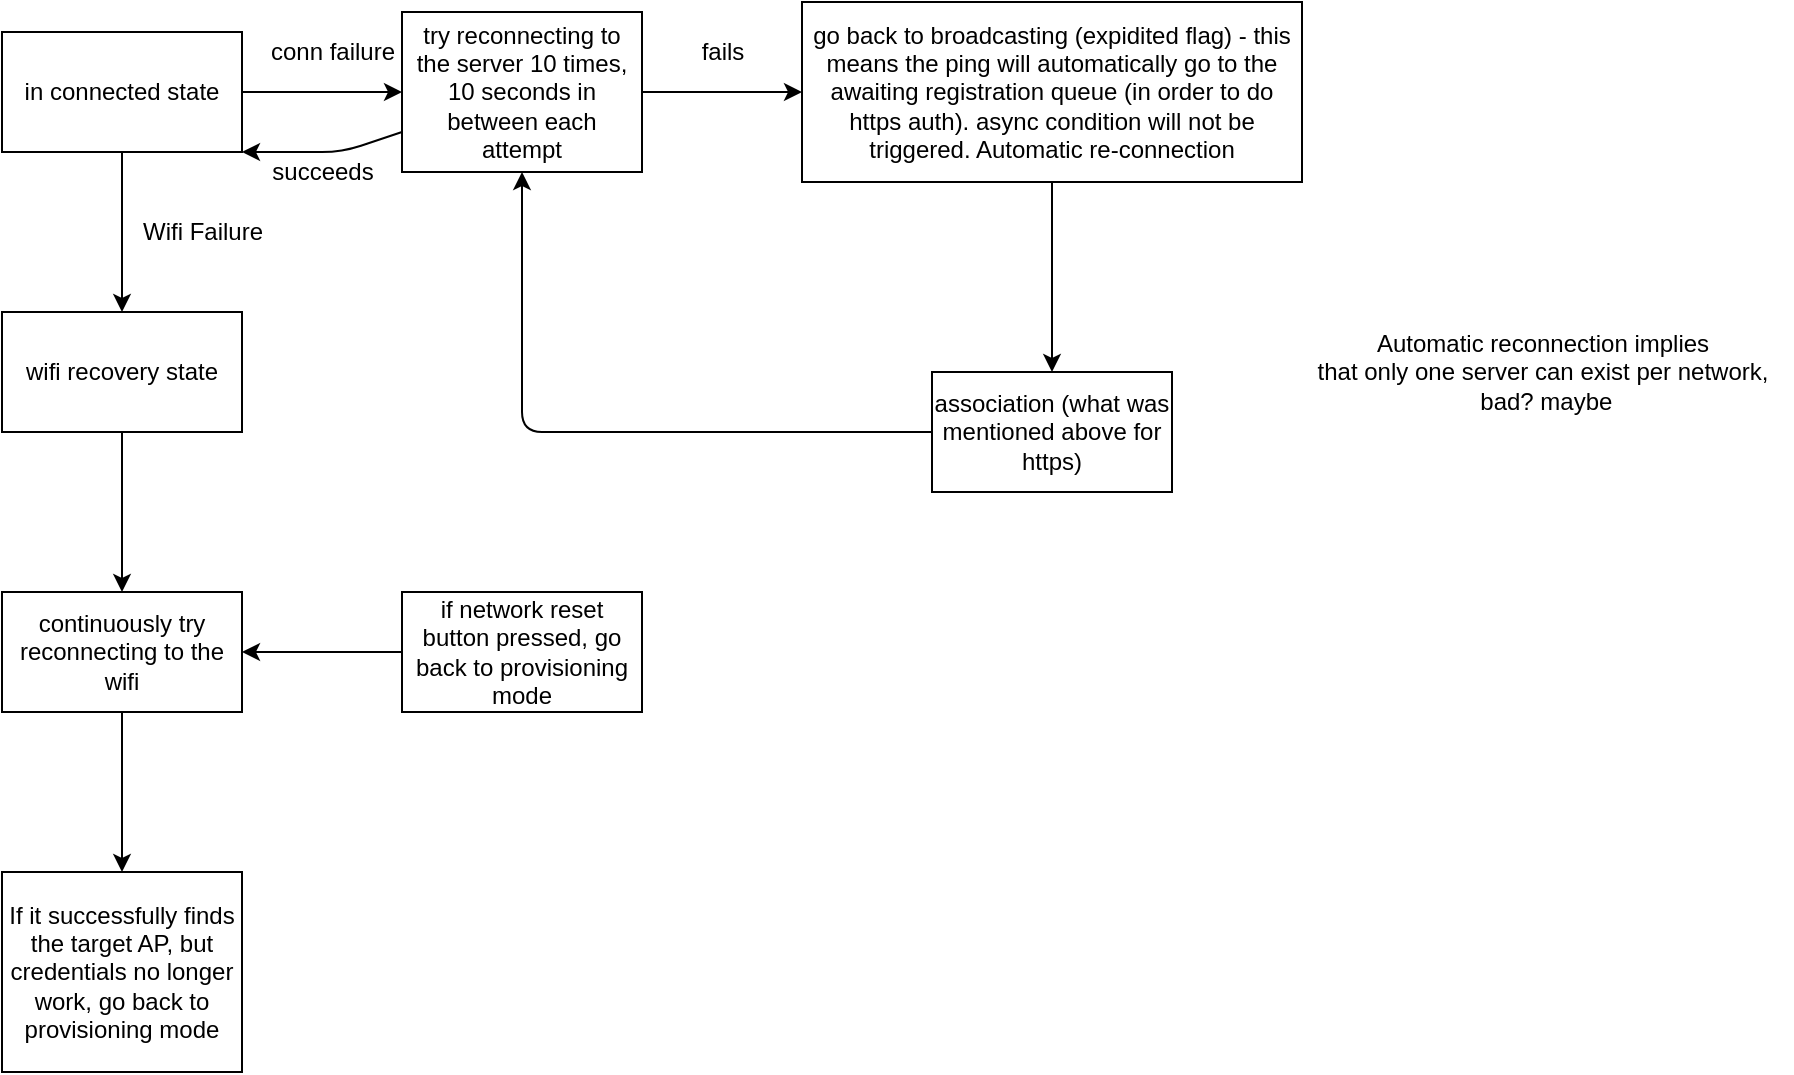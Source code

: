 <mxfile>
    <diagram id="CqlzWvKLF8-5tWTlLACn" name="Page-1">
        <mxGraphModel dx="1101" dy="482" grid="1" gridSize="10" guides="1" tooltips="1" connect="1" arrows="1" fold="1" page="1" pageScale="1" pageWidth="5000" pageHeight="5000" math="0" shadow="0">
            <root>
                <mxCell id="0"/>
                <mxCell id="1" parent="0"/>
                <mxCell id="4" value="" style="edgeStyle=none;html=1;" edge="1" parent="1" source="2" target="3">
                    <mxGeometry relative="1" as="geometry"/>
                </mxCell>
                <mxCell id="11" value="" style="edgeStyle=none;html=1;" edge="1" parent="1" source="2" target="10">
                    <mxGeometry relative="1" as="geometry"/>
                </mxCell>
                <mxCell id="2" value="in connected state" style="rounded=0;whiteSpace=wrap;html=1;" vertex="1" parent="1">
                    <mxGeometry x="40" y="40" width="120" height="60" as="geometry"/>
                </mxCell>
                <mxCell id="7" value="" style="edgeStyle=none;html=1;" edge="1" parent="1" source="3" target="6">
                    <mxGeometry relative="1" as="geometry"/>
                </mxCell>
                <mxCell id="3" value="wifi recovery state" style="whiteSpace=wrap;html=1;rounded=0;" vertex="1" parent="1">
                    <mxGeometry x="40" y="180" width="120" height="60" as="geometry"/>
                </mxCell>
                <mxCell id="5" value="Wifi Failure" style="text;html=1;align=center;verticalAlign=middle;resizable=0;points=[];autosize=1;strokeColor=none;fillColor=none;" vertex="1" parent="1">
                    <mxGeometry x="100" y="125" width="80" height="30" as="geometry"/>
                </mxCell>
                <mxCell id="23" value="" style="edgeStyle=none;html=1;" edge="1" parent="1" source="6" target="22">
                    <mxGeometry relative="1" as="geometry"/>
                </mxCell>
                <mxCell id="6" value="continuously try reconnecting to the wifi" style="whiteSpace=wrap;html=1;rounded=0;" vertex="1" parent="1">
                    <mxGeometry x="40" y="320" width="120" height="60" as="geometry"/>
                </mxCell>
                <mxCell id="9" value="" style="edgeStyle=none;html=1;" edge="1" parent="1" source="8" target="6">
                    <mxGeometry relative="1" as="geometry"/>
                </mxCell>
                <mxCell id="8" value="if network reset button pressed, go back to provisioning mode" style="rounded=0;whiteSpace=wrap;html=1;" vertex="1" parent="1">
                    <mxGeometry x="240" y="320" width="120" height="60" as="geometry"/>
                </mxCell>
                <mxCell id="14" value="" style="edgeStyle=none;html=1;" edge="1" parent="1" source="10" target="13">
                    <mxGeometry relative="1" as="geometry"/>
                </mxCell>
                <mxCell id="16" style="edgeStyle=none;html=1;entryX=1;entryY=1;entryDx=0;entryDy=0;" edge="1" parent="1" source="10" target="2">
                    <mxGeometry relative="1" as="geometry">
                        <Array as="points">
                            <mxPoint x="210" y="100"/>
                        </Array>
                    </mxGeometry>
                </mxCell>
                <mxCell id="10" value="try reconnecting to the server 10 times, 10 seconds in between each attempt" style="whiteSpace=wrap;html=1;rounded=0;" vertex="1" parent="1">
                    <mxGeometry x="240" y="30" width="120" height="80" as="geometry"/>
                </mxCell>
                <mxCell id="12" value="conn failure" style="text;html=1;align=center;verticalAlign=middle;resizable=0;points=[];autosize=1;strokeColor=none;fillColor=none;" vertex="1" parent="1">
                    <mxGeometry x="160" y="35" width="90" height="30" as="geometry"/>
                </mxCell>
                <mxCell id="19" value="" style="edgeStyle=none;html=1;" edge="1" parent="1" source="13" target="18">
                    <mxGeometry relative="1" as="geometry"/>
                </mxCell>
                <mxCell id="13" value="go back to broadcasting (expidited flag) - this means the ping will automatically go to the awaiting registration queue (in order to do https auth). async condition will not be triggered. Automatic re-connection" style="whiteSpace=wrap;html=1;rounded=0;" vertex="1" parent="1">
                    <mxGeometry x="440" y="25" width="250" height="90" as="geometry"/>
                </mxCell>
                <mxCell id="15" value="fails" style="text;html=1;align=center;verticalAlign=middle;resizable=0;points=[];autosize=1;strokeColor=none;fillColor=none;" vertex="1" parent="1">
                    <mxGeometry x="380" y="35" width="40" height="30" as="geometry"/>
                </mxCell>
                <mxCell id="17" value="succeeds" style="text;html=1;align=center;verticalAlign=middle;resizable=0;points=[];autosize=1;strokeColor=none;fillColor=none;" vertex="1" parent="1">
                    <mxGeometry x="165" y="95" width="70" height="30" as="geometry"/>
                </mxCell>
                <mxCell id="20" style="edgeStyle=none;html=1;entryX=0.5;entryY=1;entryDx=0;entryDy=0;" edge="1" parent="1" source="18" target="10">
                    <mxGeometry relative="1" as="geometry">
                        <Array as="points">
                            <mxPoint x="300" y="240"/>
                        </Array>
                    </mxGeometry>
                </mxCell>
                <mxCell id="18" value="association (what was mentioned above for https)" style="whiteSpace=wrap;html=1;rounded=0;" vertex="1" parent="1">
                    <mxGeometry x="505" y="210" width="120" height="60" as="geometry"/>
                </mxCell>
                <mxCell id="21" value="Automatic reconnection implies &lt;br&gt;that only one server can exist per network,&lt;br&gt;&amp;nbsp;bad? maybe" style="text;html=1;align=center;verticalAlign=middle;resizable=0;points=[];autosize=1;strokeColor=none;fillColor=none;" vertex="1" parent="1">
                    <mxGeometry x="685" y="180" width="250" height="60" as="geometry"/>
                </mxCell>
                <mxCell id="22" value="If it successfully finds the target AP, but credentials no longer work, go back to provisioning mode" style="whiteSpace=wrap;html=1;rounded=0;" vertex="1" parent="1">
                    <mxGeometry x="40" y="460" width="120" height="100" as="geometry"/>
                </mxCell>
            </root>
        </mxGraphModel>
    </diagram>
</mxfile>